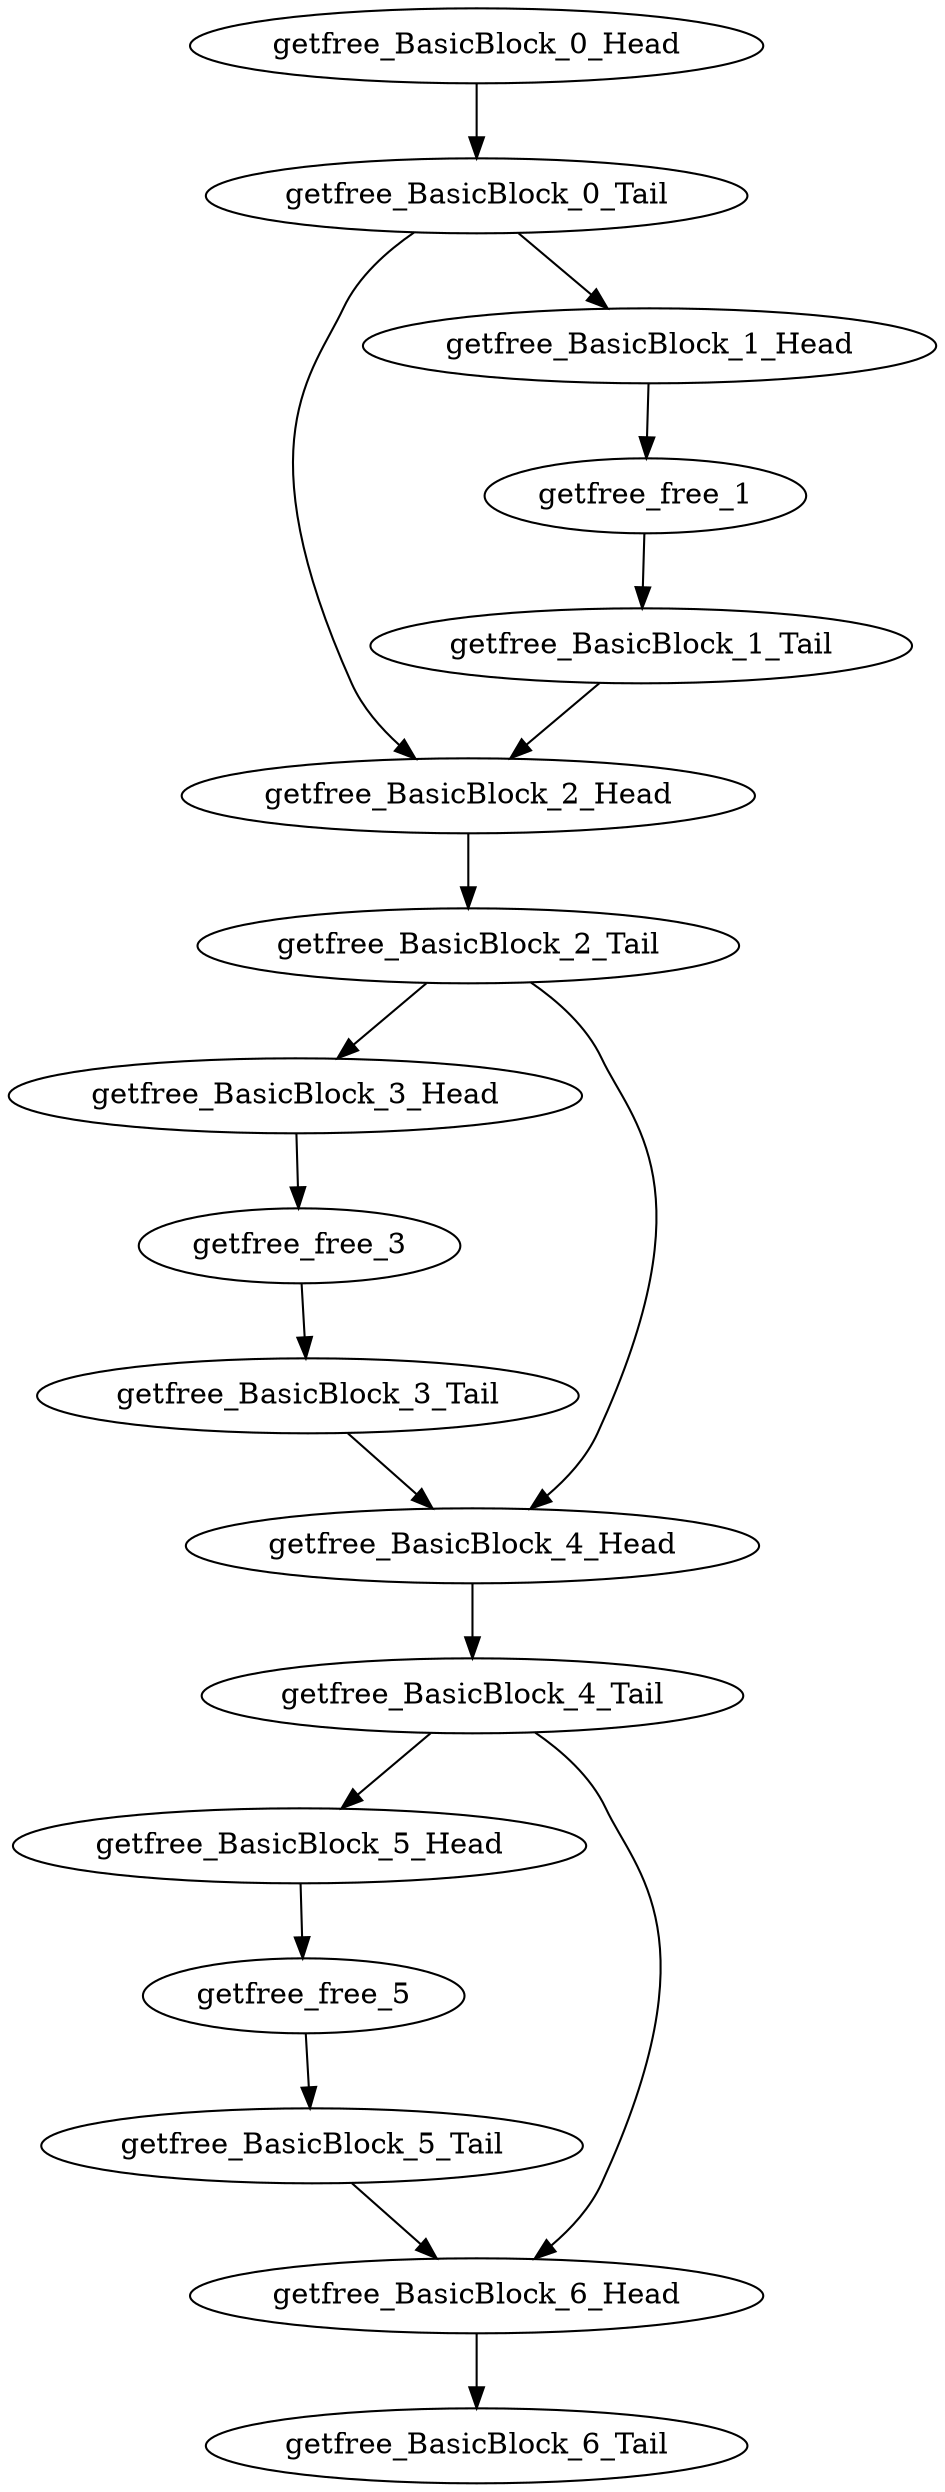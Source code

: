 digraph G {
    "getfree_BasicBlock_4_Tail" -> "getfree_BasicBlock_5_Head"
    "getfree_BasicBlock_4_Tail" -> "getfree_BasicBlock_6_Head"
    "getfree_BasicBlock_5_Tail" -> "getfree_BasicBlock_6_Head"
    "getfree_BasicBlock_2_Head" -> "getfree_BasicBlock_2_Tail"
    "getfree_free_3" -> "getfree_BasicBlock_3_Tail"
    "getfree_free_5" -> "getfree_BasicBlock_5_Tail"
    "getfree_BasicBlock_1_Tail" -> "getfree_BasicBlock_2_Head"
    "getfree_BasicBlock_5_Head" -> "getfree_free_5"
    "getfree_BasicBlock_6_Head" -> "getfree_BasicBlock_6_Tail"
    "getfree_BasicBlock_1_Head" -> "getfree_free_1"
    "getfree_BasicBlock_0_Head" -> "getfree_BasicBlock_0_Tail"
    "getfree_BasicBlock_3_Head" -> "getfree_free_3"
    "getfree_BasicBlock_2_Tail" -> "getfree_BasicBlock_3_Head"
    "getfree_BasicBlock_2_Tail" -> "getfree_BasicBlock_4_Head"
    "getfree_BasicBlock_3_Tail" -> "getfree_BasicBlock_4_Head"
    "getfree_free_1" -> "getfree_BasicBlock_1_Tail"
    "getfree_BasicBlock_0_Tail" -> "getfree_BasicBlock_2_Head"
    "getfree_BasicBlock_0_Tail" -> "getfree_BasicBlock_1_Head"
    "getfree_BasicBlock_4_Head" -> "getfree_BasicBlock_4_Tail"
}
